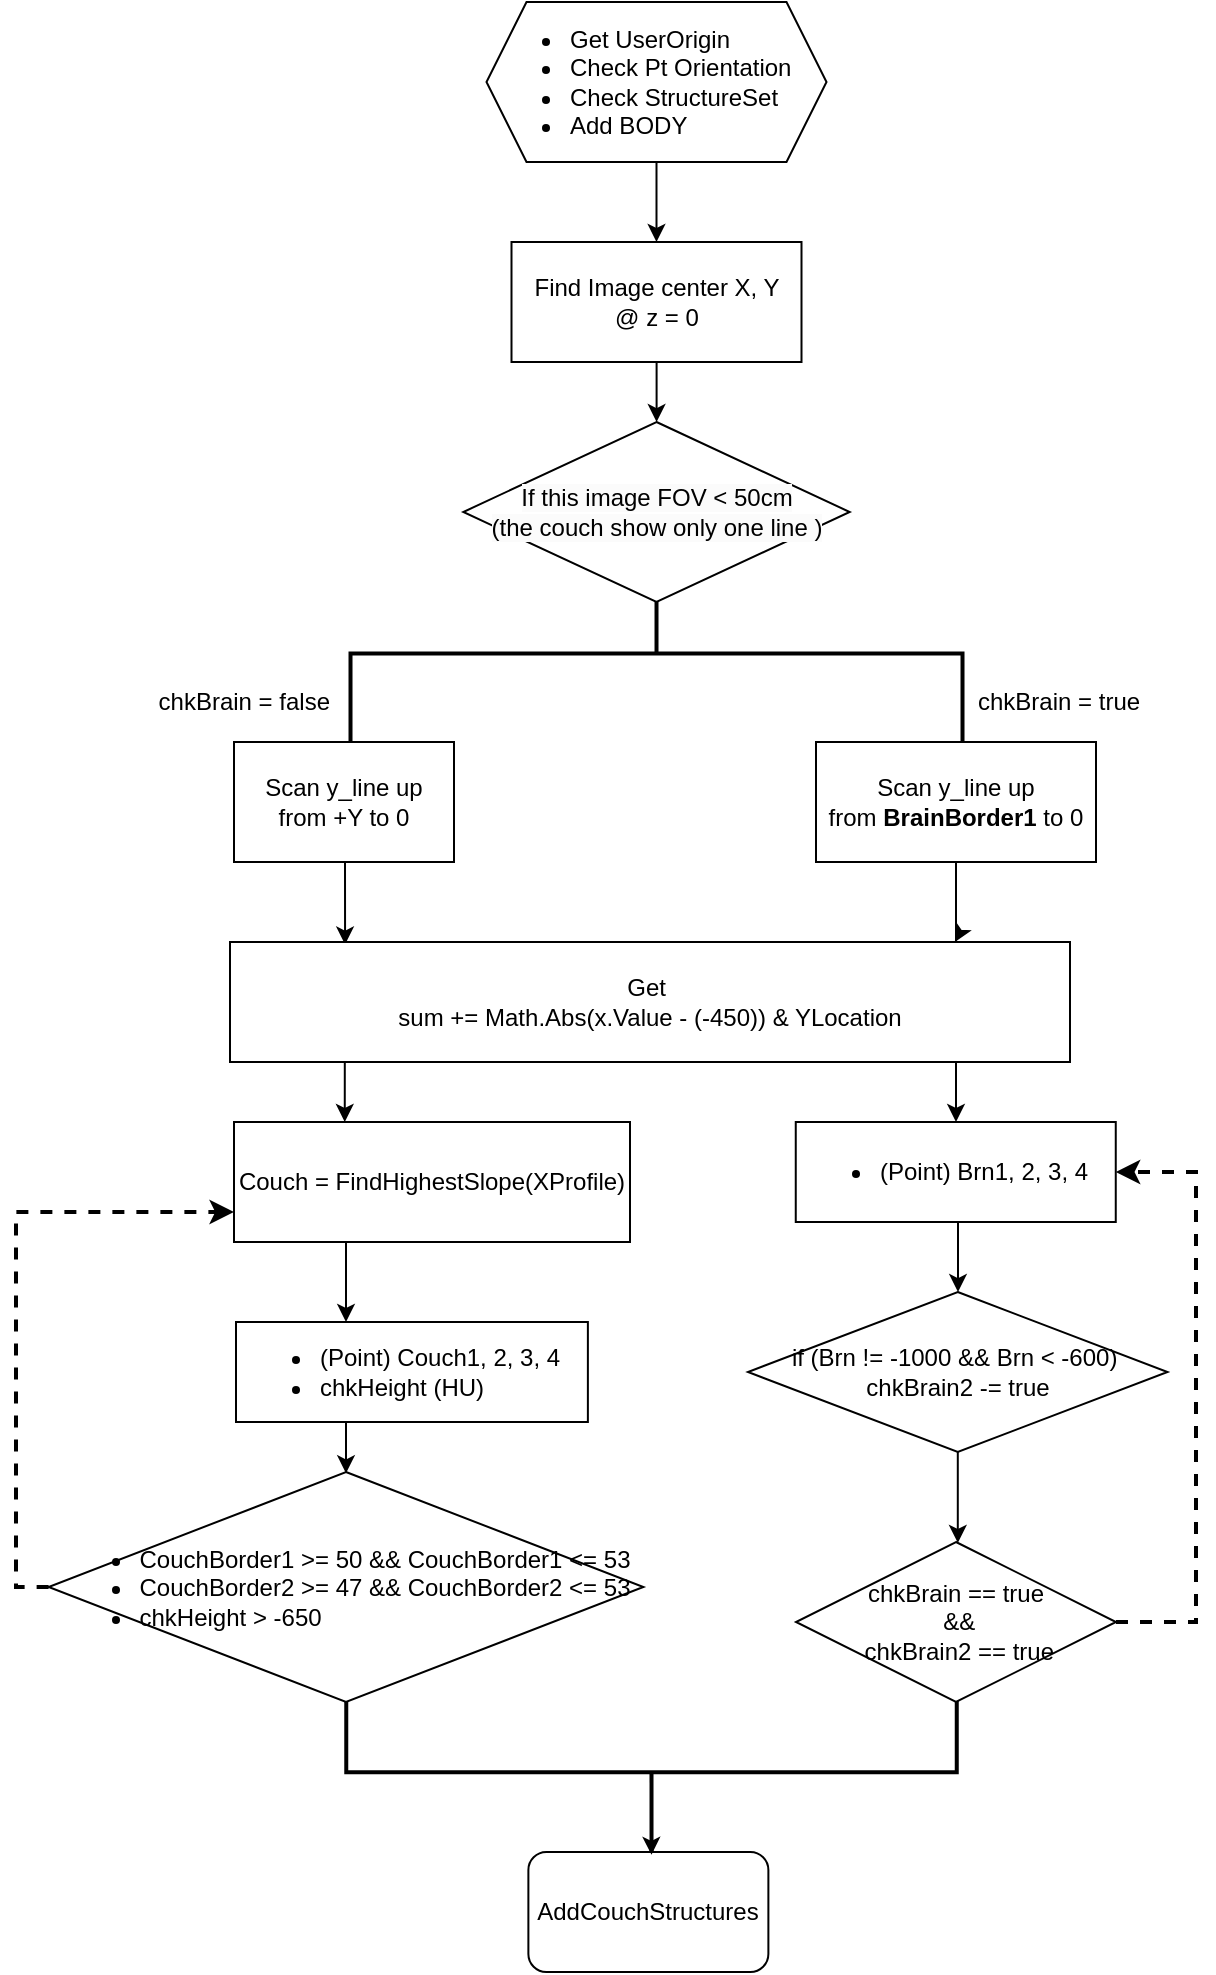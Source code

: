 <mxfile version="21.3.5" type="github">
  <diagram name="第 1 页" id="x1ljfz-qSG_obq4z1dJh">
    <mxGraphModel dx="982" dy="887" grid="1" gridSize="10" guides="1" tooltips="1" connect="1" arrows="1" fold="1" page="1" pageScale="1" pageWidth="827" pageHeight="1169" math="0" shadow="0">
      <root>
        <mxCell id="0" />
        <mxCell id="1" parent="0" />
        <mxCell id="LTVYAx_PnS-_SqXySAhT-7" value="" style="edgeStyle=orthogonalEdgeStyle;rounded=0;orthogonalLoop=1;jettySize=auto;html=1;" edge="1" parent="1" source="LTVYAx_PnS-_SqXySAhT-5" target="LTVYAx_PnS-_SqXySAhT-6">
          <mxGeometry relative="1" as="geometry" />
        </mxCell>
        <mxCell id="LTVYAx_PnS-_SqXySAhT-5" value="&lt;ul&gt;&lt;li&gt;Get UserOrigin&lt;/li&gt;&lt;li style=&quot;&quot;&gt;Check Pt Orientation&lt;/li&gt;&lt;li style=&quot;&quot;&gt;Check StructureSet&lt;/li&gt;&lt;li style=&quot;&quot;&gt;Add BODY&amp;nbsp;&lt;/li&gt;&lt;/ul&gt;" style="shape=hexagon;perimeter=hexagonPerimeter2;whiteSpace=wrap;html=1;fixedSize=1;align=left;" vertex="1" parent="1">
          <mxGeometry x="325.25" y="150" width="170" height="80" as="geometry" />
        </mxCell>
        <mxCell id="LTVYAx_PnS-_SqXySAhT-42" value="" style="edgeStyle=orthogonalEdgeStyle;rounded=0;orthogonalLoop=1;jettySize=auto;html=1;" edge="1" parent="1" source="LTVYAx_PnS-_SqXySAhT-6" target="LTVYAx_PnS-_SqXySAhT-41">
          <mxGeometry relative="1" as="geometry" />
        </mxCell>
        <mxCell id="LTVYAx_PnS-_SqXySAhT-6" value="Find Image center X, Y &lt;br&gt;@ z = 0" style="whiteSpace=wrap;html=1;align=center;" vertex="1" parent="1">
          <mxGeometry x="337.75" y="270" width="145" height="60" as="geometry" />
        </mxCell>
        <mxCell id="LTVYAx_PnS-_SqXySAhT-11" value="" style="strokeWidth=2;html=1;shape=mxgraph.flowchart.annotation_2;align=left;labelPosition=right;pointerEvents=1;rotation=90;" vertex="1" parent="1">
          <mxGeometry x="354.32" y="322.81" width="111.87" height="306" as="geometry" />
        </mxCell>
        <mxCell id="LTVYAx_PnS-_SqXySAhT-20" value="" style="edgeStyle=orthogonalEdgeStyle;rounded=0;orthogonalLoop=1;jettySize=auto;html=1;entryX=0.137;entryY=0.021;entryDx=0;entryDy=0;entryPerimeter=0;exitX=0.533;exitY=0.99;exitDx=0;exitDy=0;exitPerimeter=0;" edge="1" parent="1" source="LTVYAx_PnS-_SqXySAhT-14" target="LTVYAx_PnS-_SqXySAhT-19">
          <mxGeometry relative="1" as="geometry">
            <mxPoint x="258" y="580" as="sourcePoint" />
            <mxPoint x="257.76" y="622.16" as="targetPoint" />
            <Array as="points">
              <mxPoint x="255" y="579" />
            </Array>
          </mxGeometry>
        </mxCell>
        <mxCell id="LTVYAx_PnS-_SqXySAhT-14" value="Scan y_line up &lt;br&gt;from +Y to 0" style="rounded=0;whiteSpace=wrap;html=1;" vertex="1" parent="1">
          <mxGeometry x="199" y="520" width="110" height="60" as="geometry" />
        </mxCell>
        <mxCell id="LTVYAx_PnS-_SqXySAhT-16" value="chkBrain = true" style="text;whiteSpace=wrap;html=1;" vertex="1" parent="1">
          <mxGeometry x="569" y="486" width="110" height="20" as="geometry" />
        </mxCell>
        <mxCell id="LTVYAx_PnS-_SqXySAhT-17" value="chkBrain = false" style="text;whiteSpace=wrap;html=1;align=right;" vertex="1" parent="1">
          <mxGeometry x="149" y="486" width="100" height="20" as="geometry" />
        </mxCell>
        <mxCell id="LTVYAx_PnS-_SqXySAhT-27" value="" style="edgeStyle=orthogonalEdgeStyle;rounded=0;orthogonalLoop=1;jettySize=auto;html=1;entryX=0.863;entryY=0;entryDx=0;entryDy=0;entryPerimeter=0;exitX=0.551;exitY=1;exitDx=0;exitDy=0;exitPerimeter=0;" edge="1" parent="1" source="LTVYAx_PnS-_SqXySAhT-18" target="LTVYAx_PnS-_SqXySAhT-19">
          <mxGeometry relative="1" as="geometry">
            <mxPoint x="560" y="580" as="sourcePoint" />
            <mxPoint x="560" y="620" as="targetPoint" />
            <Array as="points">
              <mxPoint x="560" y="580" />
              <mxPoint x="560" y="619" />
              <mxPoint x="560" y="619" />
            </Array>
          </mxGeometry>
        </mxCell>
        <mxCell id="LTVYAx_PnS-_SqXySAhT-18" value="Scan y_line up &lt;br&gt;from &lt;b&gt;BrainBorder1&lt;/b&gt; to 0" style="rounded=0;whiteSpace=wrap;html=1;" vertex="1" parent="1">
          <mxGeometry x="490" y="520" width="140" height="60" as="geometry" />
        </mxCell>
        <mxCell id="LTVYAx_PnS-_SqXySAhT-29" value="" style="edgeStyle=orthogonalEdgeStyle;rounded=0;orthogonalLoop=1;jettySize=auto;html=1;exitX=0.144;exitY=0.98;exitDx=0;exitDy=0;exitPerimeter=0;entryX=0.31;entryY=0;entryDx=0;entryDy=0;entryPerimeter=0;" edge="1" parent="1">
          <mxGeometry relative="1" as="geometry">
            <mxPoint x="251.48" y="678.8" as="sourcePoint" />
            <mxPoint x="254.38" y="710" as="targetPoint" />
            <Array as="points">
              <mxPoint x="254" y="679" />
            </Array>
          </mxGeometry>
        </mxCell>
        <mxCell id="LTVYAx_PnS-_SqXySAhT-71" style="edgeStyle=orthogonalEdgeStyle;rounded=0;orthogonalLoop=1;jettySize=auto;html=1;entryX=0.5;entryY=0;entryDx=0;entryDy=0;" edge="1" parent="1" target="LTVYAx_PnS-_SqXySAhT-54">
          <mxGeometry relative="1" as="geometry">
            <mxPoint x="539" y="680" as="sourcePoint" />
            <mxPoint x="525.92" y="709.2" as="targetPoint" />
            <Array as="points">
              <mxPoint x="560" y="680" />
              <mxPoint x="560" y="710" />
            </Array>
          </mxGeometry>
        </mxCell>
        <mxCell id="LTVYAx_PnS-_SqXySAhT-19" value="Get&amp;nbsp;&lt;br&gt;sum += Math.Abs(x.Value - (-450)) &amp;amp; YLocation" style="rounded=0;whiteSpace=wrap;html=1;" vertex="1" parent="1">
          <mxGeometry x="197" y="620" width="420" height="60" as="geometry" />
        </mxCell>
        <mxCell id="LTVYAx_PnS-_SqXySAhT-31" value="" style="strokeWidth=2;html=1;shape=mxgraph.flowchart.annotation_2;align=left;labelPosition=right;pointerEvents=1;rotation=-90;" vertex="1" parent="1">
          <mxGeometry x="368.3" y="882.5" width="78.91" height="305.25" as="geometry" />
        </mxCell>
        <mxCell id="LTVYAx_PnS-_SqXySAhT-70" value="" style="edgeStyle=orthogonalEdgeStyle;rounded=0;orthogonalLoop=1;jettySize=auto;html=1;" edge="1" parent="1">
          <mxGeometry relative="1" as="geometry">
            <mxPoint x="255" y="860" as="sourcePoint" />
            <mxPoint x="255" y="885.654" as="targetPoint" />
            <Array as="points">
              <mxPoint x="255" y="870" />
              <mxPoint x="255" y="870" />
            </Array>
          </mxGeometry>
        </mxCell>
        <mxCell id="LTVYAx_PnS-_SqXySAhT-37" value="&lt;ul&gt;&lt;li&gt;(Point) Couch1, 2, 3, 4&amp;nbsp;&lt;/li&gt;&lt;li&gt;chkHeight (HU)&lt;/li&gt;&lt;/ul&gt;" style="rounded=0;whiteSpace=wrap;html=1;align=left;" vertex="1" parent="1">
          <mxGeometry x="200" y="810" width="175.94" height="50" as="geometry" />
        </mxCell>
        <mxCell id="LTVYAx_PnS-_SqXySAhT-41" value="&lt;span style=&quot;color: rgb(0, 0, 0); font-family: Helvetica; font-size: 12px; font-style: normal; font-variant-ligatures: normal; font-variant-caps: normal; font-weight: 400; letter-spacing: normal; orphans: 2; text-align: left; text-indent: 0px; text-transform: none; widows: 2; word-spacing: 0px; -webkit-text-stroke-width: 0px; background-color: rgb(251, 251, 251); text-decoration-thickness: initial; text-decoration-style: initial; text-decoration-color: initial; float: none; display: inline !important;&quot;&gt;If this image FOV &amp;lt; 50cm&lt;/span&gt;&lt;br style=&quot;border-color: var(--border-color); color: rgb(0, 0, 0); font-family: Helvetica; font-size: 12px; font-style: normal; font-variant-ligatures: normal; font-variant-caps: normal; font-weight: 400; letter-spacing: normal; orphans: 2; text-align: left; text-indent: 0px; text-transform: none; widows: 2; word-spacing: 0px; -webkit-text-stroke-width: 0px; background-color: rgb(251, 251, 251); text-decoration-thickness: initial; text-decoration-style: initial; text-decoration-color: initial;&quot;&gt;&lt;span style=&quot;color: rgb(0, 0, 0); font-family: Helvetica; font-size: 12px; font-style: normal; font-variant-ligatures: normal; font-variant-caps: normal; font-weight: 400; letter-spacing: normal; orphans: 2; text-align: left; text-indent: 0px; text-transform: none; widows: 2; word-spacing: 0px; -webkit-text-stroke-width: 0px; background-color: rgb(251, 251, 251); text-decoration-thickness: initial; text-decoration-style: initial; text-decoration-color: initial; float: none; display: inline !important;&quot;&gt;(the couch show only one line )&lt;/span&gt;" style="rhombus;whiteSpace=wrap;html=1;" vertex="1" parent="1">
          <mxGeometry x="313.66" y="360" width="193.19" height="90" as="geometry" />
        </mxCell>
        <mxCell id="LTVYAx_PnS-_SqXySAhT-68" value="" style="edgeStyle=orthogonalEdgeStyle;rounded=0;orthogonalLoop=1;jettySize=auto;html=1;" edge="1" parent="1" source="LTVYAx_PnS-_SqXySAhT-43" target="LTVYAx_PnS-_SqXySAhT-67">
          <mxGeometry relative="1" as="geometry">
            <Array as="points">
              <mxPoint x="561" y="890" />
              <mxPoint x="561" y="890" />
            </Array>
          </mxGeometry>
        </mxCell>
        <mxCell id="LTVYAx_PnS-_SqXySAhT-43" value="if (Brn != -1000 &amp;amp;&amp;amp; Brn &amp;lt; -600)&amp;nbsp; chkBrain2 -= true" style="rhombus;whiteSpace=wrap;html=1;align=center;rounded=0;verticalAlign=middle;" vertex="1" parent="1">
          <mxGeometry x="456.01" y="795" width="209.75" height="80" as="geometry" />
        </mxCell>
        <mxCell id="LTVYAx_PnS-_SqXySAhT-55" value="" style="edgeStyle=orthogonalEdgeStyle;rounded=0;orthogonalLoop=1;jettySize=auto;html=1;" edge="1" parent="1">
          <mxGeometry relative="1" as="geometry">
            <mxPoint x="255.0" y="770" as="sourcePoint" />
            <mxPoint x="255.0" y="810" as="targetPoint" />
            <Array as="points">
              <mxPoint x="255" y="800" />
              <mxPoint x="255" y="800" />
            </Array>
          </mxGeometry>
        </mxCell>
        <mxCell id="LTVYAx_PnS-_SqXySAhT-28" value="Couch = FindHighestSlope(XProfile)" style="whiteSpace=wrap;html=1;rounded=0;" vertex="1" parent="1">
          <mxGeometry x="199" y="710" width="198" height="60" as="geometry" />
        </mxCell>
        <mxCell id="LTVYAx_PnS-_SqXySAhT-80" style="edgeStyle=orthogonalEdgeStyle;rounded=0;orthogonalLoop=1;jettySize=auto;html=1;entryX=0;entryY=0.75;entryDx=0;entryDy=0;dashed=1;strokeWidth=2;" edge="1" parent="1" source="LTVYAx_PnS-_SqXySAhT-46" target="LTVYAx_PnS-_SqXySAhT-28">
          <mxGeometry relative="1" as="geometry">
            <Array as="points">
              <mxPoint x="90" y="943" />
              <mxPoint x="90" y="755" />
            </Array>
          </mxGeometry>
        </mxCell>
        <mxCell id="LTVYAx_PnS-_SqXySAhT-46" value="&lt;div style=&quot;text-align: left;&quot;&gt;&lt;ul&gt;&lt;li&gt;&lt;span style=&quot;background-color: initial;&quot;&gt;CouchBorder1 &amp;gt;= 50 &amp;amp;&amp;amp; CouchBorder1 &amp;lt;= 53&lt;/span&gt;&lt;/li&gt;&lt;li&gt;&lt;span style=&quot;background-color: initial;&quot;&gt;CouchBorder2 &amp;gt;= 47 &amp;amp;&amp;amp; CouchBorder2 &amp;lt;= 53&lt;br&gt;&lt;/span&gt;&lt;/li&gt;&lt;li&gt;&lt;span style=&quot;background-color: initial;&quot;&gt;chkHeight &amp;gt; -650&lt;/span&gt;&lt;/li&gt;&lt;/ul&gt;&lt;/div&gt;" style="rhombus;whiteSpace=wrap;html=1;rounded=0;" vertex="1" parent="1">
          <mxGeometry x="106.31" y="885" width="297.38" height="115" as="geometry" />
        </mxCell>
        <mxCell id="LTVYAx_PnS-_SqXySAhT-52" value="AddCouchStructures" style="rounded=1;whiteSpace=wrap;html=1;" vertex="1" parent="1">
          <mxGeometry x="346.19" y="1075" width="120" height="60" as="geometry" />
        </mxCell>
        <mxCell id="LTVYAx_PnS-_SqXySAhT-69" value="" style="edgeStyle=orthogonalEdgeStyle;rounded=0;orthogonalLoop=1;jettySize=auto;html=1;" edge="1" parent="1" source="LTVYAx_PnS-_SqXySAhT-54" target="LTVYAx_PnS-_SqXySAhT-43">
          <mxGeometry relative="1" as="geometry">
            <Array as="points">
              <mxPoint x="561" y="770" />
              <mxPoint x="561" y="770" />
            </Array>
          </mxGeometry>
        </mxCell>
        <mxCell id="LTVYAx_PnS-_SqXySAhT-54" value="&lt;ul&gt;&lt;li&gt;(Point)&amp;nbsp;Brn1, 2, 3, 4&amp;nbsp;&lt;/li&gt;&lt;/ul&gt;" style="rounded=0;whiteSpace=wrap;html=1;align=left;" vertex="1" parent="1">
          <mxGeometry x="479.88" y="710" width="160" height="50" as="geometry" />
        </mxCell>
        <mxCell id="LTVYAx_PnS-_SqXySAhT-73" style="edgeStyle=orthogonalEdgeStyle;rounded=0;orthogonalLoop=1;jettySize=auto;html=1;entryX=1;entryY=0.5;entryDx=0;entryDy=0;dashed=1;strokeWidth=2;" edge="1" parent="1" source="LTVYAx_PnS-_SqXySAhT-67" target="LTVYAx_PnS-_SqXySAhT-54">
          <mxGeometry relative="1" as="geometry">
            <mxPoint x="720" y="730" as="targetPoint" />
            <Array as="points">
              <mxPoint x="680" y="960" />
              <mxPoint x="680" y="735" />
            </Array>
          </mxGeometry>
        </mxCell>
        <mxCell id="LTVYAx_PnS-_SqXySAhT-67" value="chkBrain == true&lt;br&gt;&amp;nbsp;&amp;amp;&amp;amp;&lt;br&gt;&amp;nbsp;chkBrain2 == true" style="rhombus;whiteSpace=wrap;html=1;rounded=0;" vertex="1" parent="1">
          <mxGeometry x="480" y="920" width="160" height="80" as="geometry" />
        </mxCell>
        <mxCell id="LTVYAx_PnS-_SqXySAhT-78" value="" style="endArrow=classic;html=1;rounded=0;exitX=0.496;exitY=0.499;exitDx=0;exitDy=0;exitPerimeter=0;entryX=-0.023;entryY=0.5;entryDx=0;entryDy=0;entryPerimeter=0;" edge="1" parent="1" source="LTVYAx_PnS-_SqXySAhT-31" target="LTVYAx_PnS-_SqXySAhT-31">
          <mxGeometry width="50" height="50" relative="1" as="geometry">
            <mxPoint x="420" y="1110" as="sourcePoint" />
            <mxPoint x="470" y="1060" as="targetPoint" />
          </mxGeometry>
        </mxCell>
      </root>
    </mxGraphModel>
  </diagram>
</mxfile>
